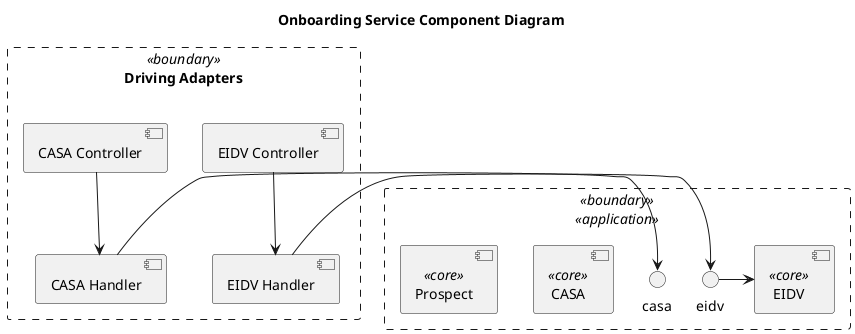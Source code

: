 @startuml
title Onboarding Service Component Diagram

skinparam rectangle<<boundary>> {
    BorderStyle dashed
}

rectangle "Driving Adapters\n" <<boundary>> {
    [EIDV Controller] as EIDV_Controller
    [EIDV Handler] as EIDV_Handler

    [CASA Controller] as CASA_Controller
    [CASA Handler] as CASA_Handler
}

rectangle <<boundary>> "Application\n" <<application>> {
    interface "eidv" as eidv_driving_port
    interface "casa" as casa_application_service_port
    component EIDV as EIDV <<core>>
    component CASA as CASA <<core>>
    component Prospect <<core>>
    

    ' component casa {
    '     portin casa_application_service_port as casa_driving_port
    '     component CASA as CASA <<core>>
    ' }

    ' component nri {
    '     portin nri_application_service_port as nri_driving_port

    '     component NRI <<core>>
    ' }
}

EIDV_Controller --> EIDV_Handler
EIDV_Handler -right-> eidv_driving_port
eidv_driving_port -right-> EIDV

CASA_Controller --> CASA_Handler
CASA_Handler -right-> casa_application_service_port
@enduml
